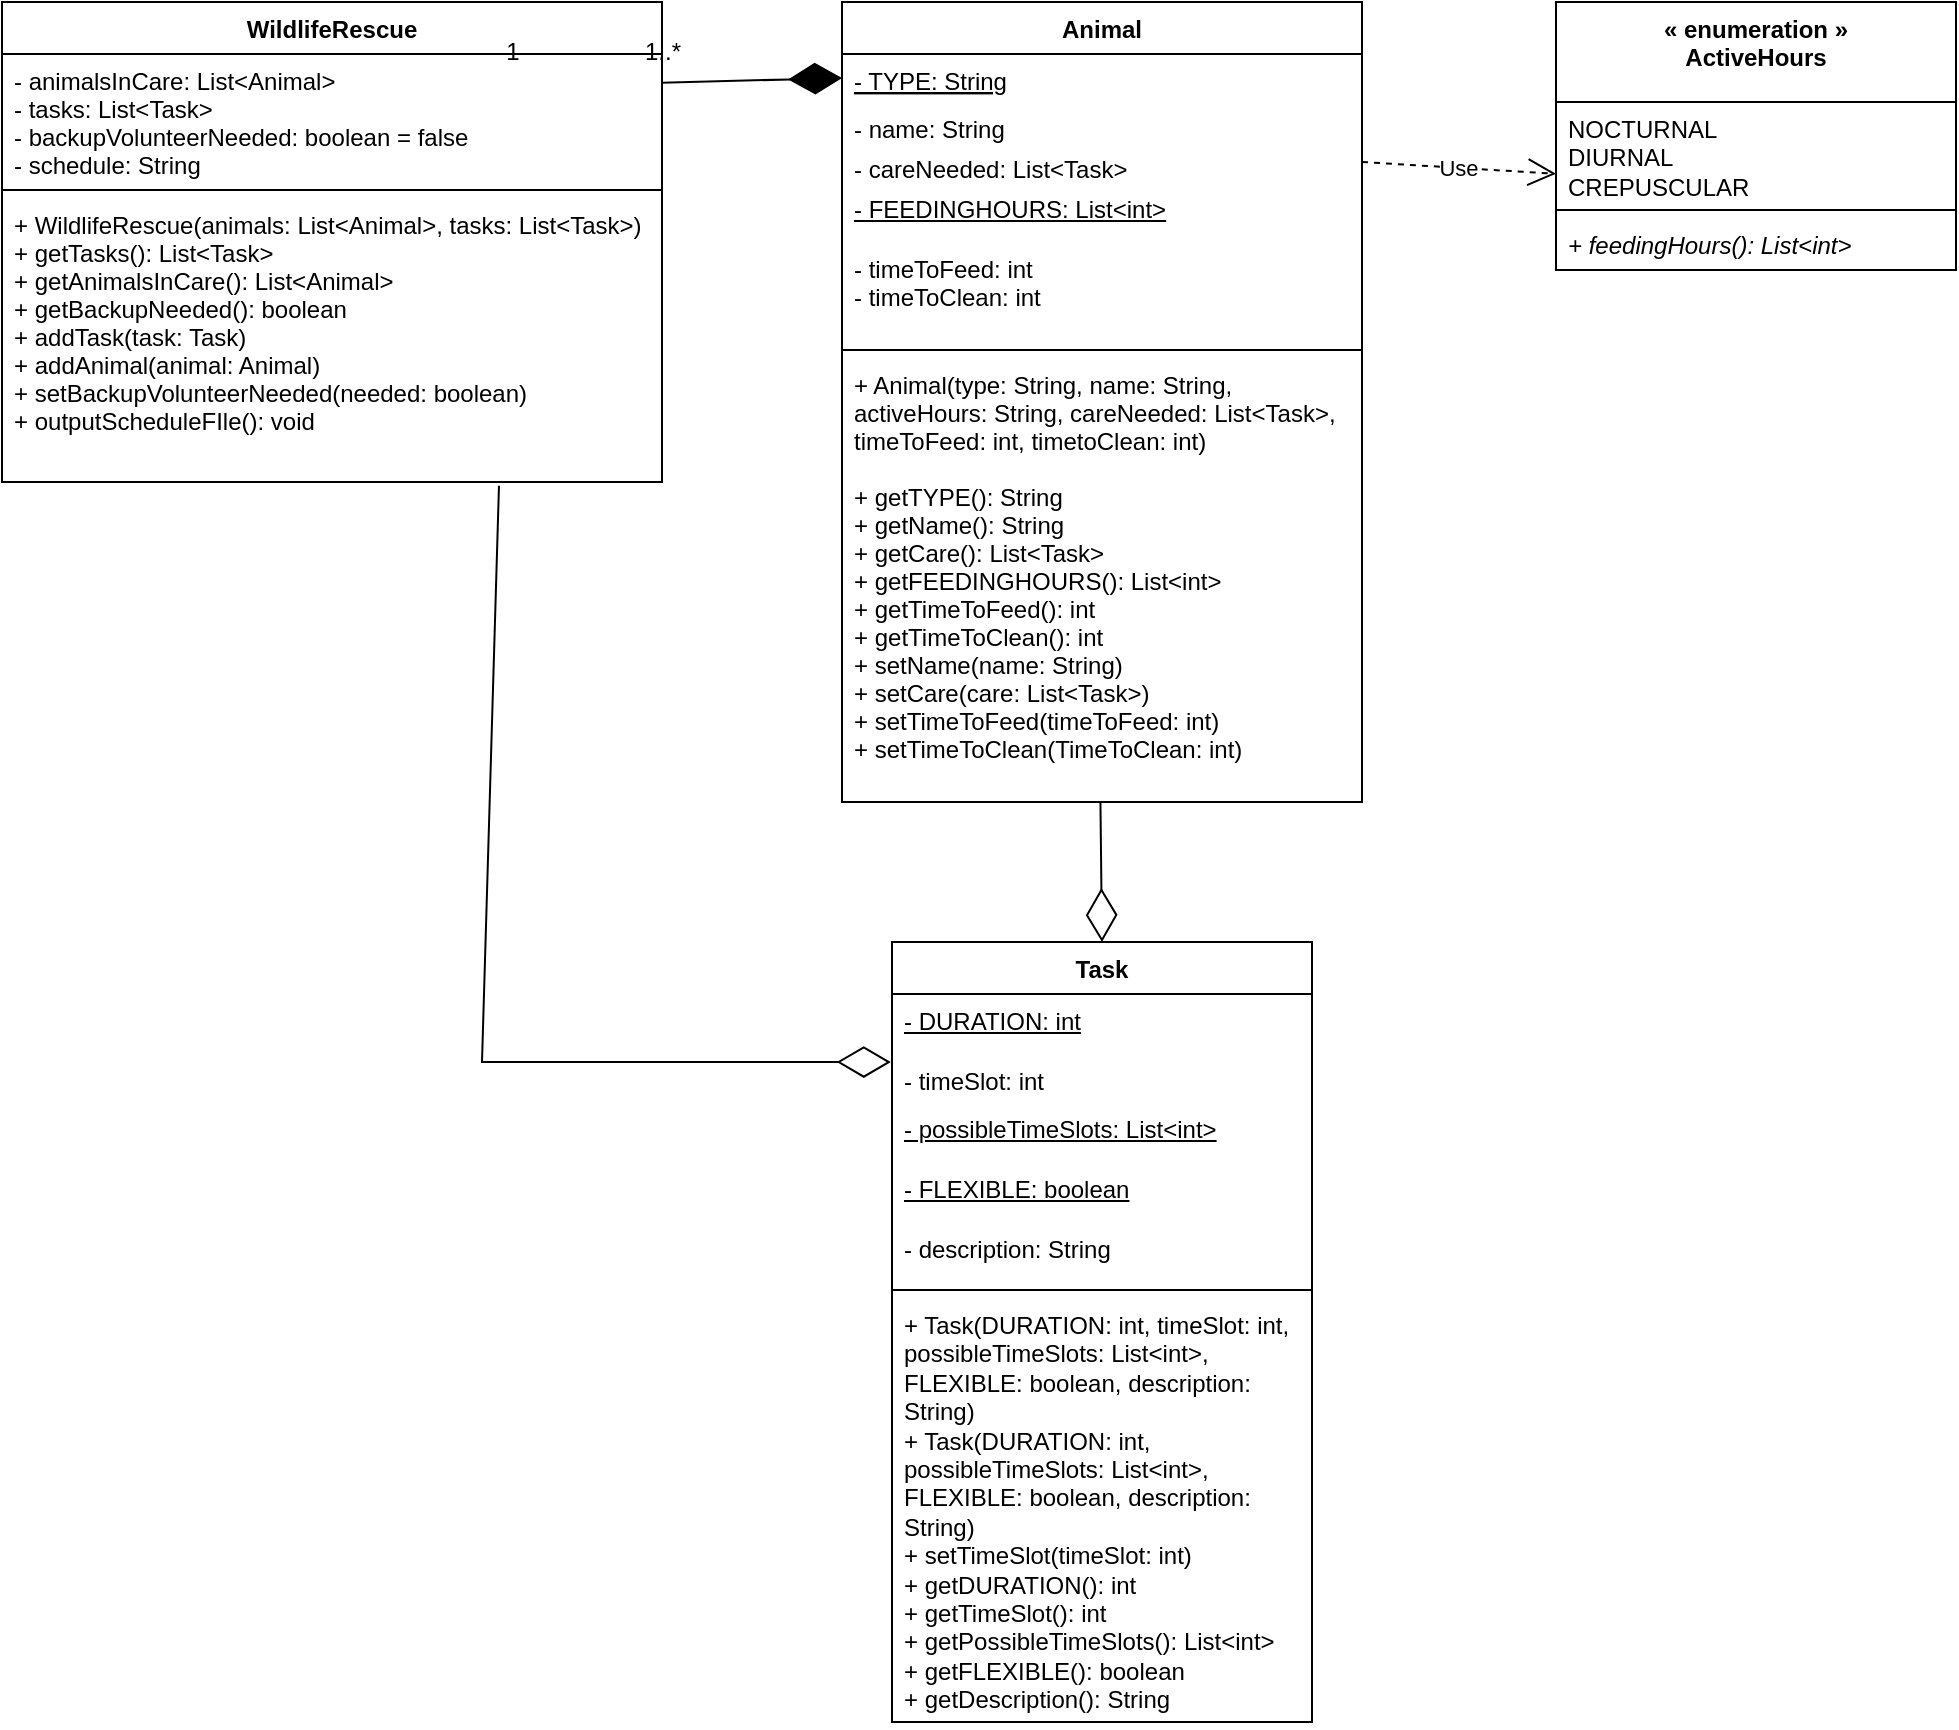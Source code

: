 <mxfile version="21.0.4" type="github">
  <diagram id="2KpLl_mZCOHA58I0HmC6" name="Page-1">
    <mxGraphModel dx="980" dy="696" grid="1" gridSize="10" guides="1" tooltips="1" connect="1" arrows="1" fold="1" page="1" pageScale="1" pageWidth="850" pageHeight="1100" math="0" shadow="0">
      <root>
        <mxCell id="0" />
        <mxCell id="1" parent="0" />
        <mxCell id="-pHp2P_mZ8aD6D5N5FeK-2" value="WildlifeRescue" style="swimlane;fontStyle=1;align=center;verticalAlign=top;childLayout=stackLayout;horizontal=1;startSize=26;horizontalStack=0;resizeParent=1;resizeParentMax=0;resizeLast=0;collapsible=1;marginBottom=0;" parent="1" vertex="1">
          <mxGeometry x="50" y="70" width="330" height="240" as="geometry">
            <mxRectangle x="470" y="20" width="130" height="30" as="alternateBounds" />
          </mxGeometry>
        </mxCell>
        <mxCell id="-pHp2P_mZ8aD6D5N5FeK-3" value="- animalsInCare: List&lt;Animal&gt;&#xa;- tasks: List&lt;Task&gt;&#xa;- backupVolunteerNeeded: boolean = false&#xa;- schedule: String" style="text;strokeColor=none;fillColor=none;align=left;verticalAlign=top;spacingLeft=4;spacingRight=4;overflow=hidden;rotatable=0;points=[[0,0.5],[1,0.5]];portConstraint=eastwest;" parent="-pHp2P_mZ8aD6D5N5FeK-2" vertex="1">
          <mxGeometry y="26" width="330" height="64" as="geometry" />
        </mxCell>
        <mxCell id="-pHp2P_mZ8aD6D5N5FeK-4" value="" style="line;strokeWidth=1;fillColor=none;align=left;verticalAlign=middle;spacingTop=-1;spacingLeft=3;spacingRight=3;rotatable=0;labelPosition=right;points=[];portConstraint=eastwest;strokeColor=inherit;" parent="-pHp2P_mZ8aD6D5N5FeK-2" vertex="1">
          <mxGeometry y="90" width="330" height="8" as="geometry" />
        </mxCell>
        <mxCell id="-pHp2P_mZ8aD6D5N5FeK-5" value="+ WildlifeRescue(animals: List&lt;Animal&gt;, tasks: List&lt;Task&gt;)&#xa;+ getTasks(): List&lt;Task&gt;&#xa;+ getAnimalsInCare(): List&lt;Animal&gt;&#xa;+ getBackupNeeded(): boolean&#xa;+ addTask(task: Task)&#xa;+ addAnimal(animal: Animal)&#xa;+ setBackupVolunteerNeeded(needed: boolean)&#xa;+ outputScheduleFIle(): void" style="text;strokeColor=none;fillColor=none;align=left;verticalAlign=top;spacingLeft=4;spacingRight=4;overflow=hidden;rotatable=0;points=[[0,0.5],[1,0.5]];portConstraint=eastwest;" parent="-pHp2P_mZ8aD6D5N5FeK-2" vertex="1">
          <mxGeometry y="98" width="330" height="142" as="geometry" />
        </mxCell>
        <mxCell id="-pHp2P_mZ8aD6D5N5FeK-6" value="Animal" style="swimlane;fontStyle=1;align=center;verticalAlign=top;childLayout=stackLayout;horizontal=1;startSize=26;horizontalStack=0;resizeParent=1;resizeParentMax=0;resizeLast=0;collapsible=1;marginBottom=0;" parent="1" vertex="1">
          <mxGeometry x="470" y="70" width="260" height="400" as="geometry" />
        </mxCell>
        <mxCell id="-pHp2P_mZ8aD6D5N5FeK-7" value="- TYPE: String" style="text;strokeColor=none;fillColor=none;align=left;verticalAlign=top;spacingLeft=4;spacingRight=4;overflow=hidden;rotatable=0;points=[[0,0.5],[1,0.5]];portConstraint=eastwest;fontStyle=4" parent="-pHp2P_mZ8aD6D5N5FeK-6" vertex="1">
          <mxGeometry y="26" width="260" height="24" as="geometry" />
        </mxCell>
        <mxCell id="-pHp2P_mZ8aD6D5N5FeK-8" value="- name: String" style="text;strokeColor=none;fillColor=none;align=left;verticalAlign=top;spacingLeft=4;spacingRight=4;overflow=hidden;rotatable=0;points=[[0,0.5],[1,0.5]];portConstraint=eastwest;fontStyle=0" parent="-pHp2P_mZ8aD6D5N5FeK-6" vertex="1">
          <mxGeometry y="50" width="260" height="20" as="geometry" />
        </mxCell>
        <mxCell id="-pHp2P_mZ8aD6D5N5FeK-9" value="&lt;span style=&quot;font-family: Helvetica; font-size: 12px; font-style: normal; font-variant-ligatures: normal; font-variant-caps: normal; font-weight: 400; letter-spacing: normal; orphans: 2; text-align: left; text-indent: 0px; text-transform: none; widows: 2; word-spacing: 0px; -webkit-text-stroke-width: 0px; text-decoration-thickness: initial; text-decoration-style: initial; text-decoration-color: initial; float: none; display: inline !important;&quot;&gt;- careNeeded: List&amp;lt;Task&amp;gt;&lt;/span&gt;" style="text;whiteSpace=wrap;html=1;fontColor=default;spacingLeft=4;spacingRight=4;fontStyle=0;" parent="-pHp2P_mZ8aD6D5N5FeK-6" vertex="1">
          <mxGeometry y="70" width="260" height="20" as="geometry" />
        </mxCell>
        <mxCell id="-pHp2P_mZ8aD6D5N5FeK-10" value="&lt;span style=&quot;font-family: Helvetica; font-size: 12px; font-style: normal; font-variant-ligatures: normal; font-variant-caps: normal; font-weight: 400; letter-spacing: normal; orphans: 2; text-align: left; text-indent: 0px; text-transform: none; widows: 2; word-spacing: 0px; -webkit-text-stroke-width: 0px; text-decoration-thickness: initial; text-decoration-style: initial; text-decoration-color: initial; float: none; display: inline !important;&quot;&gt;&lt;u&gt;- FEEDINGHOURS: List&amp;lt;int&amp;gt;&lt;/u&gt;&lt;/span&gt;" style="text;whiteSpace=wrap;html=1;labelBackgroundColor=none;fontColor=default;spacingLeft=4;spacingRight=4;fontStyle=4;" parent="-pHp2P_mZ8aD6D5N5FeK-6" vertex="1">
          <mxGeometry y="90" width="260" height="30" as="geometry" />
        </mxCell>
        <mxCell id="-pHp2P_mZ8aD6D5N5FeK-33" value="&lt;span style=&quot;font-family: Helvetica; font-size: 12px; font-style: normal; font-variant-ligatures: normal; font-variant-caps: normal; font-weight: 400; letter-spacing: normal; orphans: 2; text-align: left; text-indent: 0px; text-transform: none; widows: 2; word-spacing: 0px; -webkit-text-stroke-width: 0px; text-decoration-thickness: initial; text-decoration-style: initial; text-decoration-color: initial; float: none; display: inline !important;&quot;&gt;- timeToFeed: int&lt;br&gt;- timeToClean: int&amp;nbsp;&lt;/span&gt;" style="text;whiteSpace=wrap;html=1;labelBackgroundColor=none;fontColor=default;spacingLeft=4;spacingRight=4;fontStyle=0;" parent="-pHp2P_mZ8aD6D5N5FeK-6" vertex="1">
          <mxGeometry y="120" width="260" height="50" as="geometry" />
        </mxCell>
        <mxCell id="-pHp2P_mZ8aD6D5N5FeK-11" value="" style="line;strokeWidth=1;fillColor=none;align=left;verticalAlign=middle;spacingTop=-1;spacingLeft=3;spacingRight=3;rotatable=0;labelPosition=right;points=[];portConstraint=eastwest;strokeColor=inherit;" parent="-pHp2P_mZ8aD6D5N5FeK-6" vertex="1">
          <mxGeometry y="170" width="260" height="8" as="geometry" />
        </mxCell>
        <mxCell id="-pHp2P_mZ8aD6D5N5FeK-12" value="+ Animal(type: String, name: String, &#xa;activeHours: String, careNeeded: List&lt;Task&gt;, &#xa;timeToFeed: int, timetoClean: int)&#xa;&#xa;+ getTYPE(): String&#xa;+ getName(): String&#xa;+ getCare(): List&lt;Task&gt;&#xa;+ getFEEDINGHOURS(): List&lt;int&gt;&#xa;+ getTimeToFeed(): int&#xa;+ getTimeToClean(): int&#xa;+ setName(name: String)&#xa;+ setCare(care: List&lt;Task&gt;)&#xa;+ setTimeToFeed(timeToFeed: int)&#xa;+ setTimeToClean(TimeToClean: int)&#xa;&#xa;" style="text;strokeColor=none;fillColor=none;align=left;verticalAlign=top;spacingLeft=4;spacingRight=4;overflow=hidden;rotatable=0;points=[[0,0.5],[1,0.5]];portConstraint=eastwest;" parent="-pHp2P_mZ8aD6D5N5FeK-6" vertex="1">
          <mxGeometry y="178" width="260" height="222" as="geometry" />
        </mxCell>
        <mxCell id="-pHp2P_mZ8aD6D5N5FeK-13" value="« enumeration »&lt;br style=&quot;border-color: var(--border-color); font-weight: 400;&quot;&gt;&lt;b style=&quot;border-color: var(--border-color);&quot;&gt;ActiveHours&lt;/b&gt;" style="swimlane;fontStyle=1;align=center;verticalAlign=top;childLayout=stackLayout;horizontal=1;startSize=50;horizontalStack=0;resizeParent=1;resizeParentMax=0;resizeLast=0;collapsible=1;marginBottom=0;whiteSpace=wrap;html=1;" parent="1" vertex="1">
          <mxGeometry x="827" y="70" width="200" height="134" as="geometry" />
        </mxCell>
        <mxCell id="-pHp2P_mZ8aD6D5N5FeK-14" value="NOCTURNAL&lt;br&gt;DIURNAL&lt;br&gt;CREPUSCULAR" style="text;strokeColor=none;fillColor=none;align=left;verticalAlign=top;spacingLeft=4;spacingRight=4;overflow=hidden;rotatable=0;points=[[0,0.5],[1,0.5]];portConstraint=eastwest;whiteSpace=wrap;html=1;" parent="-pHp2P_mZ8aD6D5N5FeK-13" vertex="1">
          <mxGeometry y="50" width="200" height="50" as="geometry" />
        </mxCell>
        <mxCell id="-pHp2P_mZ8aD6D5N5FeK-15" value="" style="line;strokeWidth=1;fillColor=none;align=left;verticalAlign=middle;spacingTop=-1;spacingLeft=3;spacingRight=3;rotatable=0;labelPosition=right;points=[];portConstraint=eastwest;strokeColor=inherit;" parent="-pHp2P_mZ8aD6D5N5FeK-13" vertex="1">
          <mxGeometry y="100" width="200" height="8" as="geometry" />
        </mxCell>
        <mxCell id="-pHp2P_mZ8aD6D5N5FeK-16" value="&lt;i&gt;+ feedingHours(): List&amp;lt;int&amp;gt;&lt;/i&gt;" style="text;strokeColor=none;fillColor=none;align=left;verticalAlign=top;spacingLeft=4;spacingRight=4;overflow=hidden;rotatable=0;points=[[0,0.5],[1,0.5]];portConstraint=eastwest;whiteSpace=wrap;html=1;" parent="-pHp2P_mZ8aD6D5N5FeK-13" vertex="1">
          <mxGeometry y="108" width="200" height="26" as="geometry" />
        </mxCell>
        <mxCell id="-pHp2P_mZ8aD6D5N5FeK-17" value="Use" style="endArrow=open;endSize=12;dashed=1;html=1;rounded=0;exitX=1;exitY=0.5;exitDx=0;exitDy=0;entryX=0;entryY=0.718;entryDx=0;entryDy=0;entryPerimeter=0;" parent="1" source="-pHp2P_mZ8aD6D5N5FeK-9" target="-pHp2P_mZ8aD6D5N5FeK-14" edge="1">
          <mxGeometry width="160" relative="1" as="geometry">
            <mxPoint x="650" y="240" as="sourcePoint" />
            <mxPoint x="810" y="240" as="targetPoint" />
          </mxGeometry>
        </mxCell>
        <mxCell id="-pHp2P_mZ8aD6D5N5FeK-18" value="" style="endArrow=diamondThin;endFill=1;endSize=24;html=1;rounded=0;exitX=0.999;exitY=0.225;exitDx=0;exitDy=0;exitPerimeter=0;entryX=0;entryY=0.5;entryDx=0;entryDy=0;" parent="1" source="-pHp2P_mZ8aD6D5N5FeK-3" target="-pHp2P_mZ8aD6D5N5FeK-7" edge="1">
          <mxGeometry width="160" relative="1" as="geometry">
            <mxPoint x="220" y="390" as="sourcePoint" />
            <mxPoint x="380" y="390" as="targetPoint" />
          </mxGeometry>
        </mxCell>
        <mxCell id="-pHp2P_mZ8aD6D5N5FeK-19" value="Task" style="swimlane;fontStyle=1;align=center;verticalAlign=top;childLayout=stackLayout;horizontal=1;startSize=26;horizontalStack=0;resizeParent=1;resizeParentMax=0;resizeLast=0;collapsible=1;marginBottom=0;whiteSpace=wrap;html=1;" parent="1" vertex="1">
          <mxGeometry x="495" y="540" width="210" height="390" as="geometry" />
        </mxCell>
        <mxCell id="HXh5B0J5rtE3h4fHHcjP-2" value="&lt;u&gt;- DURATION: int&lt;/u&gt;" style="text;html=1;strokeColor=none;fillColor=none;align=left;verticalAlign=top;whiteSpace=wrap;rounded=0;spacingLeft=4;spacingRight=4;" vertex="1" parent="-pHp2P_mZ8aD6D5N5FeK-19">
          <mxGeometry y="26" width="210" height="30" as="geometry" />
        </mxCell>
        <mxCell id="-pHp2P_mZ8aD6D5N5FeK-20" value="- timeSlot: int" style="text;strokeColor=none;fillColor=none;align=left;verticalAlign=top;spacingLeft=4;spacingRight=4;overflow=hidden;rotatable=0;points=[[0,0.5],[1,0.5]];portConstraint=eastwest;whiteSpace=wrap;html=1;" parent="-pHp2P_mZ8aD6D5N5FeK-19" vertex="1">
          <mxGeometry y="56" width="210" height="24" as="geometry" />
        </mxCell>
        <mxCell id="HXh5B0J5rtE3h4fHHcjP-1" value="&lt;u&gt;- possibleTimeSlots: List&amp;lt;int&amp;gt;&lt;br&gt;&lt;br&gt;&lt;/u&gt;" style="text;html=1;strokeColor=none;fillColor=none;align=left;verticalAlign=top;whiteSpace=wrap;rounded=0;spacingLeft=4;spacingRight=4;" vertex="1" parent="-pHp2P_mZ8aD6D5N5FeK-19">
          <mxGeometry y="80" width="210" height="30" as="geometry" />
        </mxCell>
        <mxCell id="-pHp2P_mZ8aD6D5N5FeK-21" value="&lt;u&gt;- FLEXIBLE: boolean&lt;/u&gt;" style="text;strokeColor=none;fillColor=none;align=left;verticalAlign=top;spacingLeft=4;spacingRight=4;overflow=hidden;rotatable=0;points=[[0,0.5],[1,0.5]];portConstraint=eastwest;whiteSpace=wrap;html=1;" parent="-pHp2P_mZ8aD6D5N5FeK-19" vertex="1">
          <mxGeometry y="110" width="210" height="30" as="geometry" />
        </mxCell>
        <mxCell id="HXh5B0J5rtE3h4fHHcjP-4" value="- description: String" style="text;html=1;strokeColor=none;fillColor=none;align=left;verticalAlign=top;whiteSpace=wrap;rounded=0;spacingLeft=4;spacingRight=4;" vertex="1" parent="-pHp2P_mZ8aD6D5N5FeK-19">
          <mxGeometry y="140" width="210" height="30" as="geometry" />
        </mxCell>
        <mxCell id="-pHp2P_mZ8aD6D5N5FeK-22" value="" style="line;strokeWidth=1;fillColor=none;align=left;verticalAlign=middle;spacingTop=-1;spacingLeft=3;spacingRight=3;rotatable=0;labelPosition=right;points=[];portConstraint=eastwest;strokeColor=inherit;" parent="-pHp2P_mZ8aD6D5N5FeK-19" vertex="1">
          <mxGeometry y="170" width="210" height="8" as="geometry" />
        </mxCell>
        <mxCell id="-pHp2P_mZ8aD6D5N5FeK-23" value="+ Task(DURATION: int, timeSlot: int, possibleTimeSlots: List&amp;lt;int&amp;gt;, FLEXIBLE: boolean, description: String)&lt;br&gt;+ Task(DURATION: int, possibleTimeSlots: List&amp;lt;int&amp;gt;, FLEXIBLE: boolean, description: String)&lt;br&gt;+ setTimeSlot(timeSlot: int)&lt;br&gt;+ getDURATION(): int&lt;br&gt;+ getTimeSlot(): int&lt;br&gt;+ getPossibleTimeSlots(): List&amp;lt;int&amp;gt;&lt;br&gt;+ getFLEXIBLE(): boolean&lt;br&gt;+ getDescription(): String" style="text;strokeColor=none;fillColor=none;align=left;verticalAlign=top;spacingLeft=4;spacingRight=4;overflow=hidden;rotatable=0;points=[[0,0.5],[1,0.5]];portConstraint=eastwest;whiteSpace=wrap;html=1;" parent="-pHp2P_mZ8aD6D5N5FeK-19" vertex="1">
          <mxGeometry y="178" width="210" height="212" as="geometry" />
        </mxCell>
        <mxCell id="-pHp2P_mZ8aD6D5N5FeK-24" value="" style="endArrow=diamondThin;endFill=0;endSize=24;html=1;rounded=0;entryX=0.5;entryY=0;entryDx=0;entryDy=0;exitX=0.497;exitY=1;exitDx=0;exitDy=0;exitPerimeter=0;" parent="1" source="-pHp2P_mZ8aD6D5N5FeK-12" target="-pHp2P_mZ8aD6D5N5FeK-19" edge="1">
          <mxGeometry width="160" relative="1" as="geometry">
            <mxPoint x="530" y="350" as="sourcePoint" />
            <mxPoint x="530" y="420" as="targetPoint" />
          </mxGeometry>
        </mxCell>
        <mxCell id="-pHp2P_mZ8aD6D5N5FeK-25" value="1" style="text;html=1;align=center;verticalAlign=middle;resizable=0;points=[];autosize=1;strokeColor=none;fillColor=none;" parent="1" vertex="1">
          <mxGeometry x="290" y="80" width="30" height="30" as="geometry" />
        </mxCell>
        <mxCell id="-pHp2P_mZ8aD6D5N5FeK-26" value="1..*" style="text;html=1;align=center;verticalAlign=middle;resizable=0;points=[];autosize=1;strokeColor=none;fillColor=none;" parent="1" vertex="1">
          <mxGeometry x="360" y="80" width="40" height="30" as="geometry" />
        </mxCell>
        <mxCell id="-pHp2P_mZ8aD6D5N5FeK-27" value="" style="endArrow=diamondThin;endFill=0;endSize=24;html=1;rounded=0;exitX=0.753;exitY=1.013;exitDx=0;exitDy=0;exitPerimeter=0;entryX=-0.003;entryY=0.167;entryDx=0;entryDy=0;entryPerimeter=0;" parent="1" source="-pHp2P_mZ8aD6D5N5FeK-5" target="-pHp2P_mZ8aD6D5N5FeK-20" edge="1">
          <mxGeometry width="160" relative="1" as="geometry">
            <mxPoint x="230" y="460" as="sourcePoint" />
            <mxPoint x="390" y="460" as="targetPoint" />
            <Array as="points">
              <mxPoint x="290" y="600" />
            </Array>
          </mxGeometry>
        </mxCell>
      </root>
    </mxGraphModel>
  </diagram>
</mxfile>
